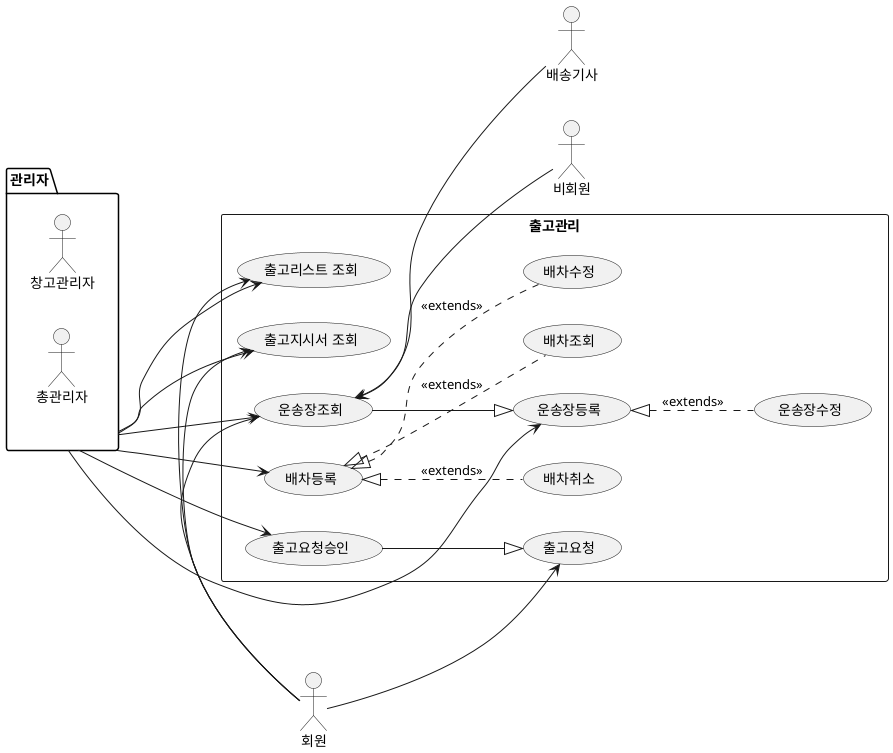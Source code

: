 @startuml
left to right direction
'top to bottom direction

package "관리자"{
actor "창고관리자" as wh_manager
actor "총관리자" as admin
}

actor "비회원" as unregisterd
actor "회원" as user
actor "배송기사" as delivery


rectangle "출고관리"{

(출고요청)<-up-user
(출고요청승인)--|>(출고요청)

관리자--->(출고요청승인)



'(출고지시서조회)-->(출고요청승인)
'(출고리스트조회)-->(출고지시서조회):<<extends>>

관리자--->(출고지시서 조회)
관리자--->(출고리스트 조회)

관리자--->(배차등록)
관리자--->(운송장등록)
관리자-->(운송장조회)

(배차등록)<|..(배차조회):<<extends>>
(배차등록)<|..(배차수정):<<extends>>
(배차등록)<|..(배차취소):<<extends>>


(운송장등록)<|..(운송장수정):<<extends>>
(운송장등록)<|-up-(운송장조회)

unregisterd-up->(운송장조회)
delivery-up->(운송장조회)

user-up->(출고지시서 조회)
user-up->(출고리스트 조회)
user-->(운송장조회)
}
@enduml